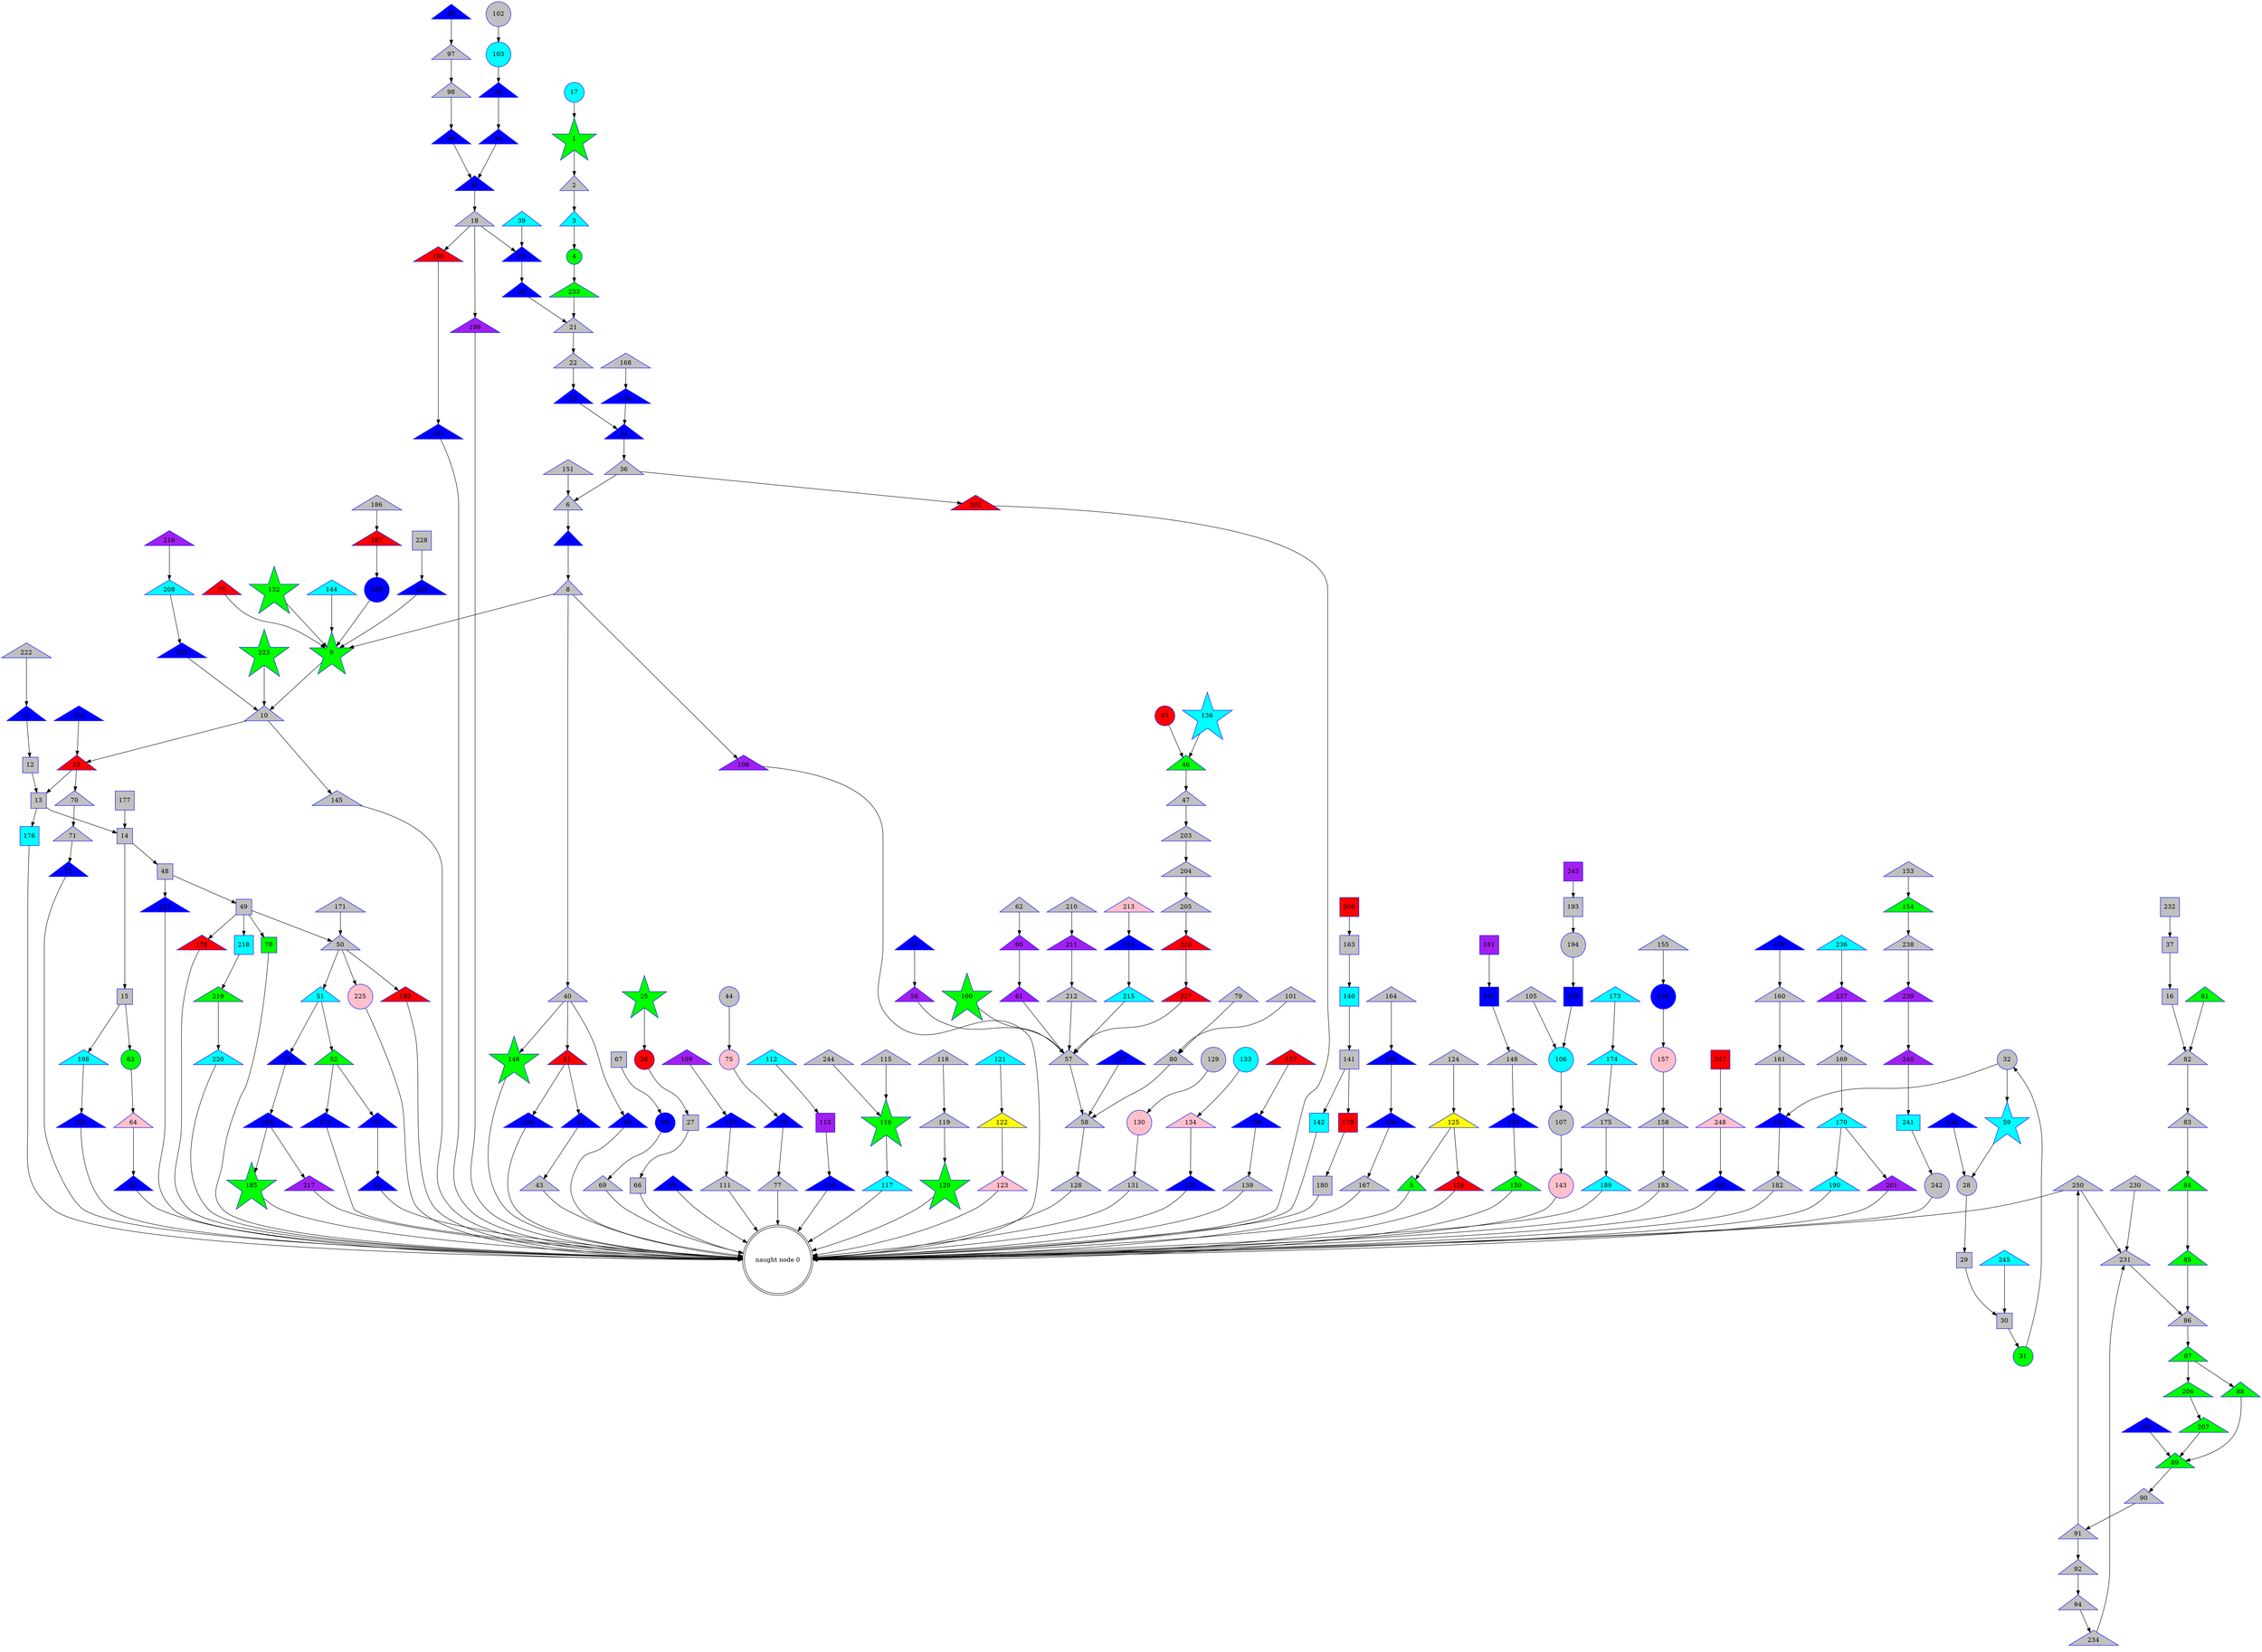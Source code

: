 // HMSTR_RAMA
digraph {
	0 [label="naught node 0" shape=doublecircle]
	1 [label=1 color=blue fillcolor=green shape=star style=filled]
	2 [label=2 color=blue fillcolor=grey shape=triangle style=filled]
	3 [label=3 color=blue fillcolor=cyan shape=triangle style=filled]
	4 [label=4 color=blue fillcolor=green shape=circle style=filled]
	5 [label=5 color=blue fillcolor=green shape=triangle style=filled]
	6 [label=6 color=blue fillcolor=grey shape=triangle style=filled]
	7 [label=7 color=blue fillcolor=blue shape=triangle style=filled]
	8 [label=8 color=blue fillcolor=grey shape=triangle style=filled]
	9 [label=9 color=blue fillcolor=green shape=star style=filled]
	10 [label=10 color=blue fillcolor=grey shape=triangle style=filled]
	11 [label=11 color=blue fillcolor=blue shape=triangle style=filled]
	12 [label=12 color=blue fillcolor=grey shape=square style=filled]
	13 [label=13 color=blue fillcolor=grey shape=square style=filled]
	14 [label=14 color=blue fillcolor=grey shape=square style=filled]
	15 [label=15 color=blue fillcolor=grey shape=square style=filled]
	16 [label=16 color=blue fillcolor=grey shape=square style=filled]
	17 [label=17 color=blue fillcolor=cyan shape=circle style=filled]
	18 [label=18 color=blue fillcolor=grey shape=triangle style=filled]
	19 [label=19 color=blue fillcolor=blue shape=triangle style=filled]
	20 [label=20 color=blue fillcolor=blue shape=triangle style=filled]
	21 [label=21 color=blue fillcolor=grey shape=triangle style=filled]
	22 [label=22 color=blue fillcolor=grey shape=triangle style=filled]
	23 [label=23 color=blue fillcolor=blue shape=triangle style=filled]
	24 [label=24 color=blue fillcolor=blue shape=triangle style=filled]
	25 [label=25 color=blue fillcolor=green shape=star style=filled]
	26 [label=26 color=blue fillcolor=red shape=circle style=filled]
	27 [label=27 color=blue fillcolor=grey shape=square style=filled]
	28 [label=28 color=blue fillcolor=grey shape=circle style=filled]
	29 [label=29 color=blue fillcolor=grey shape=square style=filled]
	30 [label=30 color=blue fillcolor=grey shape=square style=filled]
	31 [label=31 color=blue fillcolor=green shape=circle style=filled]
	32 [label=32 color=blue fillcolor=grey shape=circle style=filled]
	33 [label=33 color=blue fillcolor=red shape=triangle style=filled]
	34 [label=34 color=blue fillcolor=blue shape=triangle style=filled]
	35 [label=35 color=blue fillcolor=blue shape=triangle style=filled]
	36 [label=36 color=blue fillcolor=grey shape=triangle style=filled]
	37 [label=37 color=blue fillcolor=grey shape=square style=filled]
	38 [label=38 color=blue fillcolor=blue shape=triangle style=filled]
	39 [label=39 color=blue fillcolor=cyan shape=triangle style=filled]
	40 [label=40 color=blue fillcolor=grey shape=triangle style=filled]
	41 [label=41 color=blue fillcolor=red shape=triangle style=filled]
	42 [label=42 color=blue fillcolor=blue shape=triangle style=filled]
	43 [label=43 color=blue fillcolor=grey shape=triangle style=filled]
	44 [label=44 color=blue fillcolor=grey shape=circle style=filled]
	45 [label=45 color=blue fillcolor=red shape=circle style=filled]
	46 [label=46 color=blue fillcolor=green shape=triangle style=filled]
	47 [label=47 color=blue fillcolor=grey shape=triangle style=filled]
	48 [label=48 color=blue fillcolor=grey shape=square style=filled]
	49 [label=49 color=blue fillcolor=grey shape=square style=filled]
	50 [label=50 color=blue fillcolor=grey shape=triangle style=filled]
	51 [label=51 color=blue fillcolor=cyan shape=triangle style=filled]
	52 [label=52 color=blue fillcolor=green shape=triangle style=filled]
	53 [label=53 color=blue fillcolor=blue shape=triangle style=filled]
	54 [label=54 color=blue fillcolor=blue shape=triangle style=filled]
	55 [label=55 color=blue fillcolor=blue shape=triangle style=filled]
	56 [label=56 color=blue fillcolor=purple shape=triangle style=filled]
	57 [label=57 color=blue fillcolor=grey shape=triangle style=filled]
	58 [label=58 color=blue fillcolor=grey shape=triangle style=filled]
	59 [label=59 color=blue fillcolor=cyan shape=star style=filled]
	60 [label=60 color=blue fillcolor=purple shape=triangle style=filled]
	61 [label=61 color=blue fillcolor=purple shape=triangle style=filled]
	62 [label=62 color=blue fillcolor=grey shape=triangle style=filled]
	63 [label=63 color=blue fillcolor=green shape=circle style=filled]
	64 [label=64 color=blue fillcolor=pink shape=triangle style=filled]
	65 [label=65 color=blue fillcolor=blue shape=triangle style=filled]
	66 [label=66 color=blue fillcolor=grey shape=square style=filled]
	67 [label=67 color=blue fillcolor=grey shape=square style=filled]
	68 [label=68 color=blue fillcolor=blue shape=circle style=filled]
	69 [label=69 color=blue fillcolor=grey shape=triangle style=filled]
	70 [label=70 color=blue fillcolor=grey shape=triangle style=filled]
	71 [label=71 color=blue fillcolor=grey shape=triangle style=filled]
	72 [label=72 color=blue fillcolor=blue shape=triangle style=filled]
	73 [label=73 color=blue fillcolor=red shape=triangle style=filled]
	74 [label=74 color=blue fillcolor=blue shape=triangle style=filled]
	75 [label=75 color=blue fillcolor=pink shape=circle style=filled]
	76 [label=76 color=blue fillcolor=blue shape=triangle style=filled]
	77 [label=77 color=blue fillcolor=grey shape=triangle style=filled]
	78 [label=78 color=blue fillcolor=green shape=square style=filled]
	79 [label=79 color=blue fillcolor=grey shape=triangle style=filled]
	80 [label=80 color=blue fillcolor=grey shape=triangle style=filled]
	81 [label=81 color=blue fillcolor=green shape=triangle style=filled]
	82 [label=82 color=blue fillcolor=grey shape=triangle style=filled]
	83 [label=83 color=blue fillcolor=grey shape=triangle style=filled]
	84 [label=84 color=blue fillcolor=green shape=triangle style=filled]
	85 [label=85 color=blue fillcolor=green shape=triangle style=filled]
	86 [label=86 color=blue fillcolor=grey shape=triangle style=filled]
	87 [label=87 color=blue fillcolor=green shape=triangle style=filled]
	88 [label=88 color=blue fillcolor=green shape=triangle style=filled]
	89 [label=89 color=blue fillcolor=green shape=triangle style=filled]
	90 [label=90 color=blue fillcolor=grey shape=triangle style=filled]
	91 [label=91 color=blue fillcolor=grey shape=triangle style=filled]
	92 [label=92 color=blue fillcolor=grey shape=triangle style=filled]
	93 [label=93 color=blue fillcolor=blue shape=triangle style=filled]
	94 [label=94 color=blue fillcolor=grey shape=triangle style=filled]
	95 [label=95 color=blue fillcolor=blue shape=triangle style=filled]
	96 [label=96 color=blue fillcolor=blue shape=triangle style=filled]
	97 [label=97 color=blue fillcolor=grey shape=triangle style=filled]
	98 [label=98 color=blue fillcolor=grey shape=triangle style=filled]
	99 [label=99 color=blue fillcolor=blue shape=triangle style=filled]
	100 [label=100 color=blue fillcolor=green shape=star style=filled]
	101 [label=101 color=blue fillcolor=grey shape=triangle style=filled]
	102 [label=102 color=blue fillcolor=grey shape=circle style=filled]
	103 [label=103 color=blue fillcolor=cyan shape=circle style=filled]
	104 [label=104 color=blue fillcolor=blue shape=triangle style=filled]
	105 [label=105 color=blue fillcolor=grey shape=triangle style=filled]
	106 [label=106 color=blue fillcolor=cyan shape=circle style=filled]
	107 [label=107 color=blue fillcolor=grey shape=circle style=filled]
	108 [label=108 color=blue fillcolor=purple shape=triangle style=filled]
	109 [label=109 color=blue fillcolor=purple shape=triangle style=filled]
	110 [label=110 color=blue fillcolor=blue shape=triangle style=filled]
	111 [label=111 color=blue fillcolor=grey shape=triangle style=filled]
	112 [label=112 color=blue fillcolor=cyan shape=triangle style=filled]
	113 [label=113 color=blue fillcolor=purple shape=square style=filled]
	114 [label=114 color=blue fillcolor=blue shape=triangle style=filled]
	115 [label=115 color=blue fillcolor=grey shape=triangle style=filled]
	116 [label=116 color=blue fillcolor=green shape=star style=filled]
	117 [label=117 color=blue fillcolor=cyan shape=triangle style=filled]
	118 [label=118 color=blue fillcolor=grey shape=triangle style=filled]
	119 [label=119 color=blue fillcolor=grey shape=triangle style=filled]
	120 [label=120 color=blue fillcolor=green shape=star style=filled]
	121 [label=121 color=blue fillcolor=cyan shape=triangle style=filled]
	122 [label=122 color=blue fillcolor=yellow shape=triangle style=filled]
	123 [label=123 color=blue fillcolor=pink shape=triangle style=filled]
	124 [label=124 color=blue fillcolor=grey shape=triangle style=filled]
	125 [label=125 color=blue fillcolor=yellow shape=triangle style=filled]
	126 [label=126 color=blue fillcolor=red shape=triangle style=filled]
	127 [label=127 color=blue fillcolor=blue shape=triangle style=filled]
	128 [label=128 color=blue fillcolor=grey shape=triangle style=filled]
	129 [label=129 color=blue fillcolor=grey shape=circle style=filled]
	130 [label=130 color=blue fillcolor=pink shape=circle style=filled]
	131 [label=131 color=blue fillcolor=grey shape=triangle style=filled]
	132 [label=132 color=blue fillcolor=green shape=star style=filled]
	133 [label=133 color=blue fillcolor=cyan shape=circle style=filled]
	134 [label=134 color=blue fillcolor=pink shape=triangle style=filled]
	135 [label=135 color=blue fillcolor=blue shape=triangle style=filled]
	136 [label=136 color=blue fillcolor=cyan shape=star style=filled]
	137 [label=137 color=blue fillcolor=red shape=triangle style=filled]
	138 [label=138 color=blue fillcolor=blue shape=triangle style=filled]
	139 [label=139 color=blue fillcolor=grey shape=triangle style=filled]
	140 [label=140 color=blue fillcolor=cyan shape=square style=filled]
	141 [label=141 color=blue fillcolor=grey shape=square style=filled]
	142 [label=142 color=blue fillcolor=cyan shape=square style=filled]
	143 [label=143 color=blue fillcolor=pink shape=circle style=filled]
	144 [label=144 color=blue fillcolor=cyan shape=triangle style=filled]
	145 [label=145 color=blue fillcolor=grey shape=triangle style=filled]
	146 [label=146 color=blue fillcolor=green shape=star style=filled]
	147 [label=147 color=blue fillcolor=blue shape=square style=filled]
	148 [label=148 color=blue fillcolor=grey shape=triangle style=filled]
	149 [label=149 color=blue fillcolor=blue shape=triangle style=filled]
	150 [label=150 color=blue fillcolor=green shape=triangle style=filled]
	151 [label=151 color=blue fillcolor=grey shape=triangle style=filled]
	152 [label=152 color=blue fillcolor=blue shape=triangle style=filled]
	153 [label=153 color=blue fillcolor=grey shape=triangle style=filled]
	154 [label=154 color=blue fillcolor=green shape=triangle style=filled]
	155 [label=155 color=blue fillcolor=grey shape=triangle style=filled]
	156 [label=156 color=blue fillcolor=blue shape=circle style=filled]
	157 [label=157 color=blue fillcolor=pink shape=circle style=filled]
	158 [label=158 color=blue fillcolor=grey shape=triangle style=filled]
	159 [label=159 color=blue fillcolor=blue shape=triangle style=filled]
	160 [label=160 color=blue fillcolor=grey shape=triangle style=filled]
	161 [label=161 color=blue fillcolor=grey shape=triangle style=filled]
	162 [label=162 color=blue fillcolor=blue shape=triangle style=filled]
	163 [label=163 color=blue fillcolor=grey shape=square style=filled]
	164 [label=164 color=blue fillcolor=grey shape=triangle style=filled]
	165 [label=165 color=blue fillcolor=blue shape=triangle style=filled]
	166 [label=166 color=blue fillcolor=blue shape=triangle style=filled]
	167 [label=167 color=blue fillcolor=grey shape=triangle style=filled]
	168 [label=168 color=blue fillcolor=grey shape=triangle style=filled]
	169 [label=169 color=blue fillcolor=grey shape=triangle style=filled]
	170 [label=170 color=blue fillcolor=cyan shape=triangle style=filled]
	171 [label=171 color=blue fillcolor=grey shape=triangle style=filled]
	172 [label=172 color=blue fillcolor=blue shape=triangle style=filled]
	173 [label=173 color=blue fillcolor=cyan shape=triangle style=filled]
	174 [label=174 color=blue fillcolor=cyan shape=triangle style=filled]
	175 [label=175 color=blue fillcolor=grey shape=triangle style=filled]
	176 [label=176 color=blue fillcolor=cyan shape=square style=filled]
	177 [label=177 color=blue fillcolor=grey shape=square style=filled]
	178 [label=178 color=blue fillcolor=red shape=triangle style=filled]
	179 [label=179 color=blue fillcolor=red shape=square style=filled]
	180 [label=180 color=blue fillcolor=grey shape=square style=filled]
	181 [label=181 color=blue fillcolor=purple shape=square style=filled]
	182 [label=182 color=blue fillcolor=grey shape=triangle style=filled]
	183 [label=183 color=blue fillcolor=grey shape=triangle style=filled]
	184 [label=184 color=blue fillcolor=blue shape=triangle style=filled]
	185 [label=185 color=blue fillcolor=green shape=star style=filled]
	186 [label=186 color=blue fillcolor=grey shape=triangle style=filled]
	187 [label=187 color=blue fillcolor=red shape=triangle style=filled]
	188 [label=188 color=blue fillcolor=blue shape=circle style=filled]
	189 [label=189 color=blue fillcolor=cyan shape=triangle style=filled]
	190 [label=190 color=blue fillcolor=cyan shape=triangle style=filled]
	191 [label=191 color=blue fillcolor=blue shape=triangle style=filled]
	192 [label=192 color=blue fillcolor=red shape=triangle style=filled]
	193 [label=193 color=blue fillcolor=grey shape=square style=filled]
	194 [label=194 color=blue fillcolor=grey shape=circle style=filled]
	195 [label=195 color=blue fillcolor=blue shape=square style=filled]
	196 [label=196 color=blue fillcolor=red shape=triangle style=filled]
	197 [label=197 color=blue fillcolor=blue shape=triangle style=filled]
	198 [label=198 color=blue fillcolor=cyan shape=triangle style=filled]
	199 [label=199 color=blue fillcolor=purple shape=triangle style=filled]
	200 [label=200 color=blue fillcolor=red shape=square style=filled]
	201 [label=201 color=blue fillcolor=purple shape=triangle style=filled]
	202 [label=202 color=blue fillcolor=red shape=triangle style=filled]
	203 [label=203 color=blue fillcolor=grey shape=triangle style=filled]
	204 [label=204 color=blue fillcolor=grey shape=triangle style=filled]
	205 [label=205 color=blue fillcolor=grey shape=triangle style=filled]
	206 [label=206 color=blue fillcolor=green shape=triangle style=filled]
	207 [label=207 color=blue fillcolor=green shape=triangle style=filled]
	208 [label=208 color=blue fillcolor=cyan shape=triangle style=filled]
	209 [label=209 color=blue fillcolor=blue shape=triangle style=filled]
	210 [label=210 color=blue fillcolor=grey shape=triangle style=filled]
	211 [label=211 color=blue fillcolor=purple shape=triangle style=filled]
	212 [label=212 color=blue fillcolor=grey shape=triangle style=filled]
	213 [label=213 color=blue fillcolor=pink shape=triangle style=filled]
	214 [label=214 color=blue fillcolor=blue shape=triangle style=filled]
	215 [label=215 color=blue fillcolor=cyan shape=triangle style=filled]
	216 [label=216 color=blue fillcolor=purple shape=triangle style=filled]
	217 [label=217 color=blue fillcolor=purple shape=triangle style=filled]
	218 [label=218 color=blue fillcolor=cyan shape=square style=filled]
	219 [label=219 color=blue fillcolor=green shape=triangle style=filled]
	220 [label=220 color=blue fillcolor=cyan shape=triangle style=filled]
	221 [label=221 color=blue fillcolor=blue shape=triangle style=filled]
	222 [label=222 color=blue fillcolor=grey shape=triangle style=filled]
	223 [label=223 color=blue fillcolor=green shape=star style=filled]
	224 [label=224 color=blue fillcolor=blue shape=triangle style=filled]
	225 [label=225 color=blue fillcolor=pink shape=circle style=filled]
	226 [label=226 color=blue fillcolor=red shape=triangle style=filled]
	227 [label=227 color=blue fillcolor=red shape=triangle style=filled]
	228 [label=228 color=blue fillcolor=grey shape=square style=filled]
	229 [label=229 color=blue fillcolor=blue shape=triangle style=filled]
	230 [label=230 color=blue fillcolor=grey shape=triangle style=filled]
	231 [label=231 color=blue fillcolor=grey shape=triangle style=filled]
	232 [label=232 color=blue fillcolor=grey shape=square style=filled]
	233 [label=233 color=blue fillcolor=green shape=triangle style=filled]
	234 [label=234 color=blue fillcolor=grey shape=triangle style=filled]
	235 [label=235 color=blue fillcolor=blue shape=triangle style=filled]
	236 [label=236 color=blue fillcolor=cyan shape=triangle style=filled]
	237 [label=237 color=blue fillcolor=purple shape=triangle style=filled]
	238 [label=238 color=blue fillcolor=grey shape=triangle style=filled]
	239 [label=239 color=blue fillcolor=purple shape=triangle style=filled]
	240 [label=240 color=blue fillcolor=purple shape=triangle style=filled]
	241 [label=241 color=blue fillcolor=cyan shape=polygon style=filled]
	242 [label=242 color=blue fillcolor=grey shape=circle style=filled]
	243 [label=243 color=blue fillcolor=purple shape=square style=filled]
	244 [label=244 color=blue fillcolor=grey shape=triangle style=filled]
	245 [label=245 color=blue fillcolor=cyan shape=triangle style=filled]
	246 [label=246 color=blue fillcolor=blue shape=triangle style=filled]
	247 [label=247 color=blue fillcolor=red shape=square style=filled]
	248 [label=248 color=blue fillcolor=pink shape=triangle style=filled]
	249 [label=249 color=blue fillcolor=blue shape=triangle style=filled]
	250 [label=250 color=blue fillcolor=grey shape=triangle style=filled]
	1 -> 2
	2 -> 3
	3 -> 4
	4 -> 233
	5 -> 0
	6 -> 7
	7 -> 8
	8 -> 9
	8 -> 40
	8 -> 108
	9 -> 10
	10 -> 33
	10 -> 145
	11 -> 12
	12 -> 13
	13 -> 14
	13 -> 176
	14 -> 15
	14 -> 48
	15 -> 63
	15 -> 198
	16 -> 82
	17 -> 1
	18 -> 19
	18 -> 196
	18 -> 199
	19 -> 20
	20 -> 21
	21 -> 22
	22 -> 23
	23 -> 24
	24 -> 36
	25 -> 26
	26 -> 27
	27 -> 66
	28 -> 29
	29 -> 30
	30 -> 31
	31 -> 32
	32 -> 59
	32 -> 162
	33 -> 13
	33 -> 70
	34 -> 35
	35 -> 18
	36 -> 6
	36 -> 202
	37 -> 16
	38 -> 34
	39 -> 19
	40 -> 41
	40 -> 93
	40 -> 146
	41 -> 42
	41 -> 104
	42 -> 43
	43 -> 0
	44 -> 75
	45 -> 46
	46 -> 47
	47 -> 203
	48 -> 49
	48 -> 221
	49 -> 50
	49 -> 78
	49 -> 178
	49 -> 218
	50 -> 51
	50 -> 192
	50 -> 225
	51 -> 52
	51 -> 74
	52 -> 53
	52 -> 172
	53 -> 54
	54 -> 0
	55 -> 56
	56 -> 57
	57 -> 58
	58 -> 128
	59 -> 28
	60 -> 61
	61 -> 57
	62 -> 60
	63 -> 64
	64 -> 65
	65 -> 0
	66 -> 0
	67 -> 68
	68 -> 69
	69 -> 0
	70 -> 71
	71 -> 72
	72 -> 0
	73 -> 9
	74 -> 184
	75 -> 76
	76 -> 77
	77 -> 0
	78 -> 0
	79 -> 80
	80 -> 58
	81 -> 82
	82 -> 83
	83 -> 84
	84 -> 85
	85 -> 86
	86 -> 87
	87 -> 88
	87 -> 206
	88 -> 89
	89 -> 90
	90 -> 91
	91 -> 92
	91 -> 250
	92 -> 94
	93 -> 0
	94 -> 234
	95 -> 0
	96 -> 97
	97 -> 98
	98 -> 99
	99 -> 35
	100 -> 57
	101 -> 80
	102 -> 103
	103 -> 38
	104 -> 0
	105 -> 106
	106 -> 107
	107 -> 143
	108 -> 0
	109 -> 110
	110 -> 111
	111 -> 0
	112 -> 113
	113 -> 114
	114 -> 0
	115 -> 116
	116 -> 117
	117 -> 0
	118 -> 119
	119 -> 120
	120 -> 0
	121 -> 122
	122 -> 123
	123 -> 0
	124 -> 125
	125 -> 5
	125 -> 126
	126 -> 0
	127 -> 58
	128 -> 0
	129 -> 130
	130 -> 131
	131 -> 0
	132 -> 9
	133 -> 134
	134 -> 135
	135 -> 0
	136 -> 46
	137 -> 138
	138 -> 139
	139 -> 0
	140 -> 141
	141 -> 142
	141 -> 179
	142 -> 0
	143 -> 0
	144 -> 9
	145 -> 0
	146 -> 0
	147 -> 148
	148 -> 149
	149 -> 150
	150 -> 0
	151 -> 6
	152 -> 24
	153 -> 154
	154 -> 238
	155 -> 156
	156 -> 157
	157 -> 158
	158 -> 183
	159 -> 160
	160 -> 161
	161 -> 162
	162 -> 182
	163 -> 140
	164 -> 165
	165 -> 166
	166 -> 167
	167 -> 0
	168 -> 152
	169 -> 170
	170 -> 190
	170 -> 201
	171 -> 50
	172 -> 0
	173 -> 174
	174 -> 175
	175 -> 189
	176 -> 0
	177 -> 14
	178 -> 0
	179 -> 180
	180 -> 0
	181 -> 147
	182 -> 0
	183 -> 0
	184 -> 185
	184 -> 217
	185 -> 0
	186 -> 187
	187 -> 188
	188 -> 9
	189 -> 0
	190 -> 0
	191 -> 89
	192 -> 0
	193 -> 194
	194 -> 195
	195 -> 106
	196 -> 197
	197 -> 0
	198 -> 235
	199 -> 0
	200 -> 163
	201 -> 0
	202 -> 0
	203 -> 204
	204 -> 205
	205 -> 226
	206 -> 207
	207 -> 89
	208 -> 209
	209 -> 10
	210 -> 211
	211 -> 212
	212 -> 57
	213 -> 214
	214 -> 215
	215 -> 57
	216 -> 208
	217 -> 0
	218 -> 219
	219 -> 220
	220 -> 0
	221 -> 0
	222 -> 11
	223 -> 10
	224 -> 33
	225 -> 0
	226 -> 227
	227 -> 57
	228 -> 229
	229 -> 9
	230 -> 231
	231 -> 86
	232 -> 37
	233 -> 21
	234 -> 231
	235 -> 0
	236 -> 237
	237 -> 169
	238 -> 239
	239 -> 240
	240 -> 241
	241 -> 242
	242 -> 0
	243 -> 193
	244 -> 116
	245 -> 30
	246 -> 28
	247 -> 248
	248 -> 249
	249 -> 0
	250 -> 0
	250 -> 231
}

